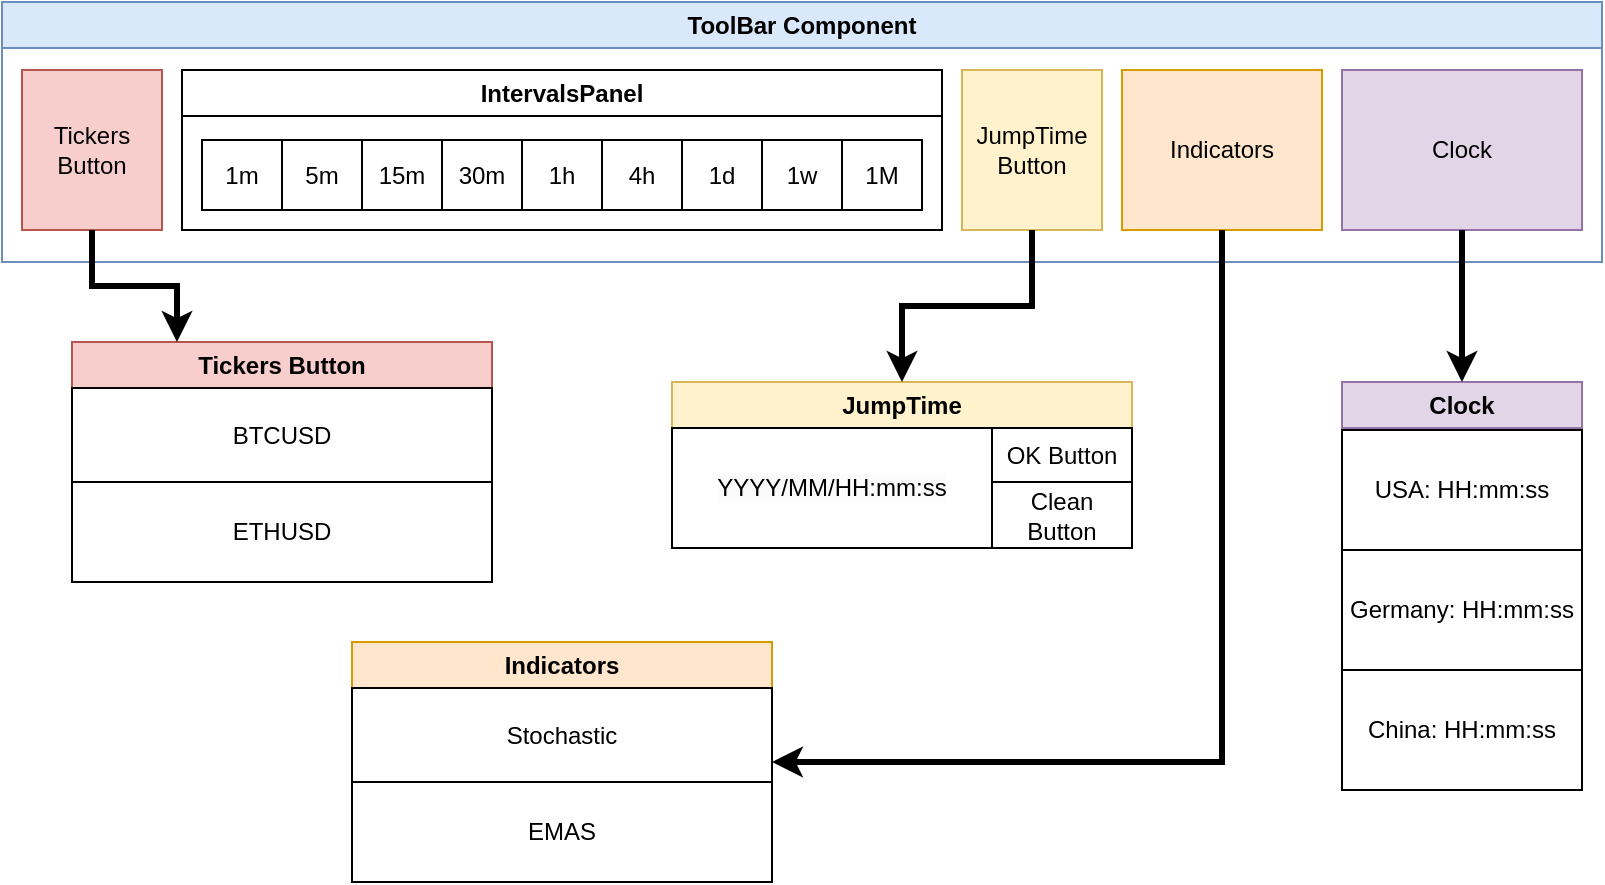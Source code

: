 <mxfile version="24.7.5">
  <diagram name="Page-1" id="KknosCK5-tr7tkgxZMWr">
    <mxGraphModel dx="1182" dy="683" grid="1" gridSize="10" guides="1" tooltips="1" connect="1" arrows="1" fold="1" page="1" pageScale="1" pageWidth="850" pageHeight="1100" math="0" shadow="0">
      <root>
        <mxCell id="0" />
        <mxCell id="1" parent="0" />
        <mxCell id="t2hvFt4r57Hsaf5bIJej-1" value="ToolBar Component" style="swimlane;whiteSpace=wrap;html=1;fillColor=#dae8fc;strokeColor=#6c8ebf;" parent="1" vertex="1">
          <mxGeometry x="25" y="30" width="800" height="130" as="geometry" />
        </mxCell>
        <mxCell id="t2hvFt4r57Hsaf5bIJej-2" value="IntervalsPanel" style="swimlane;whiteSpace=wrap;html=1;" parent="t2hvFt4r57Hsaf5bIJej-1" vertex="1">
          <mxGeometry x="90" y="34" width="380" height="80" as="geometry" />
        </mxCell>
        <mxCell id="t2hvFt4r57Hsaf5bIJej-4" value="1m" style="rounded=0;whiteSpace=wrap;html=1;" parent="t2hvFt4r57Hsaf5bIJej-2" vertex="1">
          <mxGeometry x="10" y="35" width="40" height="35" as="geometry" />
        </mxCell>
        <mxCell id="t2hvFt4r57Hsaf5bIJej-5" value="5m" style="rounded=0;whiteSpace=wrap;html=1;" parent="t2hvFt4r57Hsaf5bIJej-2" vertex="1">
          <mxGeometry x="50" y="35" width="40" height="35" as="geometry" />
        </mxCell>
        <mxCell id="t2hvFt4r57Hsaf5bIJej-6" value="15m" style="rounded=0;whiteSpace=wrap;html=1;" parent="t2hvFt4r57Hsaf5bIJej-2" vertex="1">
          <mxGeometry x="90" y="35" width="40" height="35" as="geometry" />
        </mxCell>
        <mxCell id="t2hvFt4r57Hsaf5bIJej-7" value="30m" style="rounded=0;whiteSpace=wrap;html=1;" parent="t2hvFt4r57Hsaf5bIJej-2" vertex="1">
          <mxGeometry x="130" y="35" width="40" height="35" as="geometry" />
        </mxCell>
        <mxCell id="t2hvFt4r57Hsaf5bIJej-8" value="1h" style="rounded=0;whiteSpace=wrap;html=1;" parent="t2hvFt4r57Hsaf5bIJej-2" vertex="1">
          <mxGeometry x="170" y="35" width="40" height="35" as="geometry" />
        </mxCell>
        <mxCell id="t2hvFt4r57Hsaf5bIJej-9" value="4h" style="rounded=0;whiteSpace=wrap;html=1;" parent="t2hvFt4r57Hsaf5bIJej-2" vertex="1">
          <mxGeometry x="210" y="35" width="40" height="35" as="geometry" />
        </mxCell>
        <mxCell id="t2hvFt4r57Hsaf5bIJej-10" value="1d" style="rounded=0;whiteSpace=wrap;html=1;" parent="t2hvFt4r57Hsaf5bIJej-2" vertex="1">
          <mxGeometry x="250" y="35" width="40" height="35" as="geometry" />
        </mxCell>
        <mxCell id="t2hvFt4r57Hsaf5bIJej-11" value="1w" style="rounded=0;whiteSpace=wrap;html=1;" parent="t2hvFt4r57Hsaf5bIJej-2" vertex="1">
          <mxGeometry x="290" y="35" width="40" height="35" as="geometry" />
        </mxCell>
        <mxCell id="t2hvFt4r57Hsaf5bIJej-12" value="1M" style="rounded=0;whiteSpace=wrap;html=1;" parent="t2hvFt4r57Hsaf5bIJej-2" vertex="1">
          <mxGeometry x="330" y="35" width="40" height="35" as="geometry" />
        </mxCell>
        <mxCell id="t2hvFt4r57Hsaf5bIJej-3" value="Tickers Button" style="rounded=0;whiteSpace=wrap;html=1;fillColor=#f8cecc;strokeColor=#b85450;" parent="t2hvFt4r57Hsaf5bIJej-1" vertex="1">
          <mxGeometry x="10" y="34" width="70" height="80" as="geometry" />
        </mxCell>
        <mxCell id="t2hvFt4r57Hsaf5bIJej-13" value="JumpTime&lt;div&gt;Button&lt;/div&gt;" style="rounded=0;whiteSpace=wrap;html=1;fillColor=#fff2cc;strokeColor=#d6b656;" parent="t2hvFt4r57Hsaf5bIJej-1" vertex="1">
          <mxGeometry x="480" y="34" width="70" height="80" as="geometry" />
        </mxCell>
        <mxCell id="5vO_nCeIOEXYmqbVKTUR-1" value="Clock" style="rounded=0;whiteSpace=wrap;html=1;fillColor=#e1d5e7;strokeColor=#9673a6;" vertex="1" parent="t2hvFt4r57Hsaf5bIJej-1">
          <mxGeometry x="670" y="34" width="120" height="80" as="geometry" />
        </mxCell>
        <mxCell id="5vO_nCeIOEXYmqbVKTUR-2" value="Indicators" style="rounded=0;whiteSpace=wrap;html=1;fillColor=#ffe6cc;strokeColor=#d79b00;" vertex="1" parent="t2hvFt4r57Hsaf5bIJej-1">
          <mxGeometry x="560" y="34" width="100" height="80" as="geometry" />
        </mxCell>
        <mxCell id="5vO_nCeIOEXYmqbVKTUR-3" value="Tickers Button" style="swimlane;whiteSpace=wrap;html=1;fillColor=#f8cecc;strokeColor=#b85450;" vertex="1" parent="1">
          <mxGeometry x="60" y="200" width="210" height="120" as="geometry" />
        </mxCell>
        <mxCell id="5vO_nCeIOEXYmqbVKTUR-4" value="BTCUSD" style="rounded=0;whiteSpace=wrap;html=1;" vertex="1" parent="5vO_nCeIOEXYmqbVKTUR-3">
          <mxGeometry y="23" width="210" height="47" as="geometry" />
        </mxCell>
        <mxCell id="5vO_nCeIOEXYmqbVKTUR-5" value="ETHUSD" style="rounded=0;whiteSpace=wrap;html=1;" vertex="1" parent="5vO_nCeIOEXYmqbVKTUR-3">
          <mxGeometry y="70" width="210" height="50" as="geometry" />
        </mxCell>
        <mxCell id="5vO_nCeIOEXYmqbVKTUR-6" style="edgeStyle=orthogonalEdgeStyle;rounded=0;orthogonalLoop=1;jettySize=auto;html=1;exitX=0.5;exitY=1;exitDx=0;exitDy=0;entryX=0.25;entryY=0;entryDx=0;entryDy=0;strokeWidth=3;" edge="1" parent="1" source="t2hvFt4r57Hsaf5bIJej-3" target="5vO_nCeIOEXYmqbVKTUR-3">
          <mxGeometry relative="1" as="geometry" />
        </mxCell>
        <mxCell id="5vO_nCeIOEXYmqbVKTUR-10" value="JumpTime" style="swimlane;whiteSpace=wrap;html=1;fillColor=#fff2cc;strokeColor=#d6b656;" vertex="1" parent="1">
          <mxGeometry x="360" y="220" width="230" height="83" as="geometry" />
        </mxCell>
        <mxCell id="5vO_nCeIOEXYmqbVKTUR-7" value="" style="rounded=0;whiteSpace=wrap;html=1;" vertex="1" parent="5vO_nCeIOEXYmqbVKTUR-10">
          <mxGeometry y="23" width="230" height="60" as="geometry" />
        </mxCell>
        <mxCell id="5vO_nCeIOEXYmqbVKTUR-8" value="&lt;span style=&quot;color: rgb(0, 0, 0); font-family: Helvetica; font-size: 12px; font-style: normal; font-variant-ligatures: normal; font-variant-caps: normal; font-weight: 400; letter-spacing: normal; orphans: 2; text-align: center; text-indent: 0px; text-transform: none; widows: 2; word-spacing: 0px; -webkit-text-stroke-width: 0px; white-space: normal; background-color: rgb(251, 251, 251); text-decoration-thickness: initial; text-decoration-style: initial; text-decoration-color: initial; display: inline !important; float: none;&quot;&gt;YYYY/MM/HH:mm:ss&lt;/span&gt;" style="rounded=0;whiteSpace=wrap;html=1;" vertex="1" parent="5vO_nCeIOEXYmqbVKTUR-10">
          <mxGeometry y="23" width="160" height="60" as="geometry" />
        </mxCell>
        <mxCell id="5vO_nCeIOEXYmqbVKTUR-9" value="OK Button" style="rounded=0;whiteSpace=wrap;html=1;" vertex="1" parent="5vO_nCeIOEXYmqbVKTUR-10">
          <mxGeometry x="160" y="23" width="70" height="27" as="geometry" />
        </mxCell>
        <mxCell id="5vO_nCeIOEXYmqbVKTUR-21" value="Clean Button" style="rounded=0;whiteSpace=wrap;html=1;" vertex="1" parent="5vO_nCeIOEXYmqbVKTUR-10">
          <mxGeometry x="160" y="50" width="70" height="33" as="geometry" />
        </mxCell>
        <mxCell id="5vO_nCeIOEXYmqbVKTUR-11" style="edgeStyle=orthogonalEdgeStyle;rounded=0;orthogonalLoop=1;jettySize=auto;html=1;exitX=0.5;exitY=1;exitDx=0;exitDy=0;entryX=0.5;entryY=0;entryDx=0;entryDy=0;strokeWidth=3;" edge="1" parent="1" source="t2hvFt4r57Hsaf5bIJej-13" target="5vO_nCeIOEXYmqbVKTUR-10">
          <mxGeometry relative="1" as="geometry" />
        </mxCell>
        <mxCell id="5vO_nCeIOEXYmqbVKTUR-12" value="Indicators" style="swimlane;whiteSpace=wrap;html=1;fillColor=#ffe6cc;strokeColor=#d79b00;" vertex="1" parent="1">
          <mxGeometry x="200" y="350" width="210" height="120" as="geometry" />
        </mxCell>
        <mxCell id="5vO_nCeIOEXYmqbVKTUR-13" value="Stochastic" style="rounded=0;whiteSpace=wrap;html=1;" vertex="1" parent="5vO_nCeIOEXYmqbVKTUR-12">
          <mxGeometry y="23" width="210" height="47" as="geometry" />
        </mxCell>
        <mxCell id="5vO_nCeIOEXYmqbVKTUR-14" value="EMAS" style="rounded=0;whiteSpace=wrap;html=1;" vertex="1" parent="5vO_nCeIOEXYmqbVKTUR-12">
          <mxGeometry y="70" width="210" height="50" as="geometry" />
        </mxCell>
        <mxCell id="5vO_nCeIOEXYmqbVKTUR-15" style="edgeStyle=orthogonalEdgeStyle;rounded=0;orthogonalLoop=1;jettySize=auto;html=1;exitX=0.5;exitY=1;exitDx=0;exitDy=0;entryX=1;entryY=0.5;entryDx=0;entryDy=0;strokeWidth=3;" edge="1" parent="1" source="5vO_nCeIOEXYmqbVKTUR-2" target="5vO_nCeIOEXYmqbVKTUR-12">
          <mxGeometry relative="1" as="geometry" />
        </mxCell>
        <mxCell id="5vO_nCeIOEXYmqbVKTUR-16" value="Clock" style="swimlane;whiteSpace=wrap;html=1;fillColor=#e1d5e7;strokeColor=#9673a6;" vertex="1" parent="1">
          <mxGeometry x="695" y="220" width="120" height="200" as="geometry" />
        </mxCell>
        <mxCell id="5vO_nCeIOEXYmqbVKTUR-18" value="USA: HH:mm:ss" style="rounded=0;whiteSpace=wrap;html=1;" vertex="1" parent="5vO_nCeIOEXYmqbVKTUR-16">
          <mxGeometry y="24" width="120" height="60" as="geometry" />
        </mxCell>
        <mxCell id="5vO_nCeIOEXYmqbVKTUR-19" value="Germany: HH:mm:ss" style="rounded=0;whiteSpace=wrap;html=1;" vertex="1" parent="5vO_nCeIOEXYmqbVKTUR-16">
          <mxGeometry y="84" width="120" height="60" as="geometry" />
        </mxCell>
        <mxCell id="5vO_nCeIOEXYmqbVKTUR-20" value="China: HH:mm:ss" style="rounded=0;whiteSpace=wrap;html=1;" vertex="1" parent="5vO_nCeIOEXYmqbVKTUR-16">
          <mxGeometry y="144" width="120" height="60" as="geometry" />
        </mxCell>
        <mxCell id="5vO_nCeIOEXYmqbVKTUR-17" style="edgeStyle=orthogonalEdgeStyle;rounded=0;orthogonalLoop=1;jettySize=auto;html=1;exitX=0.5;exitY=1;exitDx=0;exitDy=0;entryX=0.5;entryY=0;entryDx=0;entryDy=0;strokeWidth=3;" edge="1" parent="1" source="5vO_nCeIOEXYmqbVKTUR-1" target="5vO_nCeIOEXYmqbVKTUR-16">
          <mxGeometry relative="1" as="geometry" />
        </mxCell>
      </root>
    </mxGraphModel>
  </diagram>
</mxfile>
